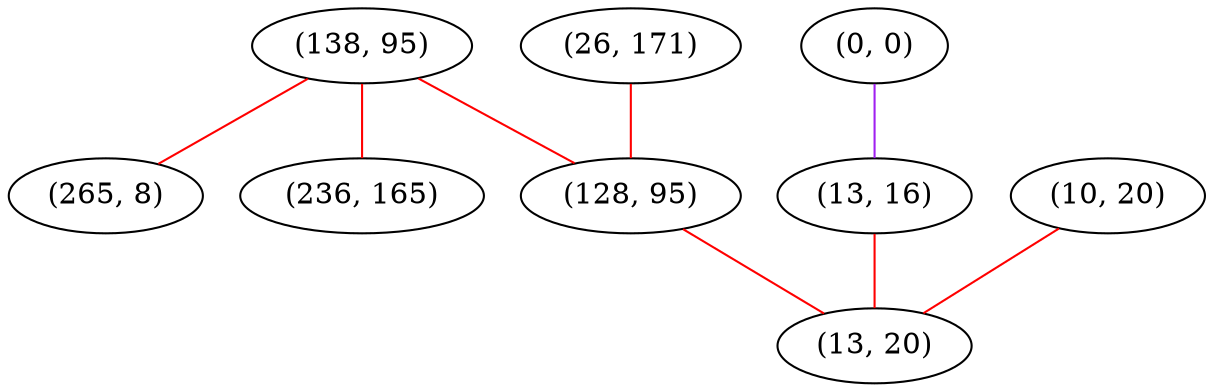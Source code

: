 graph "" {
"(138, 95)";
"(0, 0)";
"(265, 8)";
"(13, 16)";
"(236, 165)";
"(26, 171)";
"(10, 20)";
"(128, 95)";
"(13, 20)";
"(138, 95)" -- "(236, 165)"  [color=red, key=0, weight=1];
"(138, 95)" -- "(265, 8)"  [color=red, key=0, weight=1];
"(138, 95)" -- "(128, 95)"  [color=red, key=0, weight=1];
"(0, 0)" -- "(13, 16)"  [color=purple, key=0, weight=4];
"(13, 16)" -- "(13, 20)"  [color=red, key=0, weight=1];
"(26, 171)" -- "(128, 95)"  [color=red, key=0, weight=1];
"(10, 20)" -- "(13, 20)"  [color=red, key=0, weight=1];
"(128, 95)" -- "(13, 20)"  [color=red, key=0, weight=1];
}
